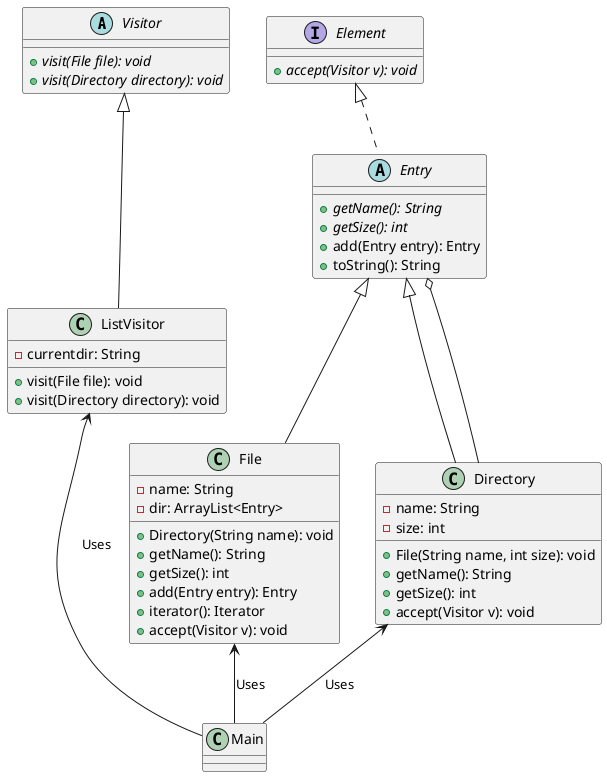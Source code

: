 @startuml Visitor
abstract Visitor {
  + {abstract} visit(File file): void
  + {abstract} visit(Directory directory): void
}

class ListVisitor extends Visitor {
  - currentdir: String
  + visit(File file): void
  + visit(Directory directory): void
}

interface Element {
  + {abstract} accept(Visitor v): void
}

abstract Entry implements Element {
  + {abstract} getName(): String
  + {abstract} getSize(): int
  + add(Entry entry): Entry
  + toString(): String
}

class File extends Entry {
  - name: String
  - dir: ArrayList<Entry>
  + Directory(String name): void
  + getName(): String
  + getSize(): int
  + add(Entry entry): Entry
  + iterator(): Iterator
  + accept(Visitor v): void
}

class Directory extends Entry {
  - name: String
  - size: int
  + File(String name, int size): void
  + getName(): String
  + getSize(): int
  + accept(Visitor v): void
}

class Main {}

Visitor -[hidden]right- Element
Directory -up-o Entry
Main -up-> ListVisitor: Uses
Main -up-> File: Uses
Main -up-> Directory: Uses
@enduml